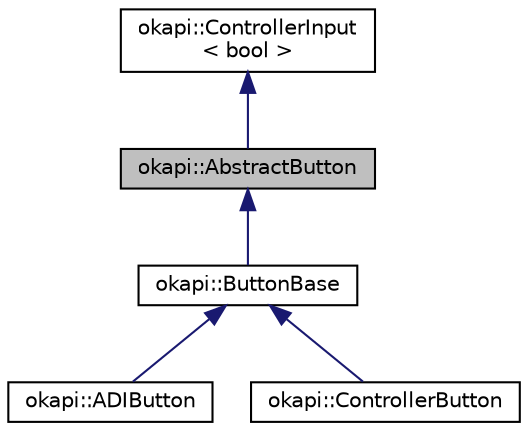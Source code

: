 digraph "okapi::AbstractButton"
{
 // LATEX_PDF_SIZE
  edge [fontname="Helvetica",fontsize="10",labelfontname="Helvetica",labelfontsize="10"];
  node [fontname="Helvetica",fontsize="10",shape=record];
  Node1 [label="okapi::AbstractButton",height=0.2,width=0.4,color="black", fillcolor="grey75", style="filled", fontcolor="black",tooltip=" "];
  Node2 -> Node1 [dir="back",color="midnightblue",fontsize="10",style="solid",fontname="Helvetica"];
  Node2 [label="okapi::ControllerInput\l\< bool \>",height=0.2,width=0.4,color="black", fillcolor="white", style="filled",URL="$classokapi_1_1ControllerInput.html",tooltip=" "];
  Node1 -> Node3 [dir="back",color="midnightblue",fontsize="10",style="solid",fontname="Helvetica"];
  Node3 [label="okapi::ButtonBase",height=0.2,width=0.4,color="black", fillcolor="white", style="filled",URL="$classokapi_1_1ButtonBase.html",tooltip=" "];
  Node3 -> Node4 [dir="back",color="midnightblue",fontsize="10",style="solid",fontname="Helvetica"];
  Node4 [label="okapi::ADIButton",height=0.2,width=0.4,color="black", fillcolor="white", style="filled",URL="$classokapi_1_1ADIButton.html",tooltip=" "];
  Node3 -> Node5 [dir="back",color="midnightblue",fontsize="10",style="solid",fontname="Helvetica"];
  Node5 [label="okapi::ControllerButton",height=0.2,width=0.4,color="black", fillcolor="white", style="filled",URL="$classokapi_1_1ControllerButton.html",tooltip=" "];
}
